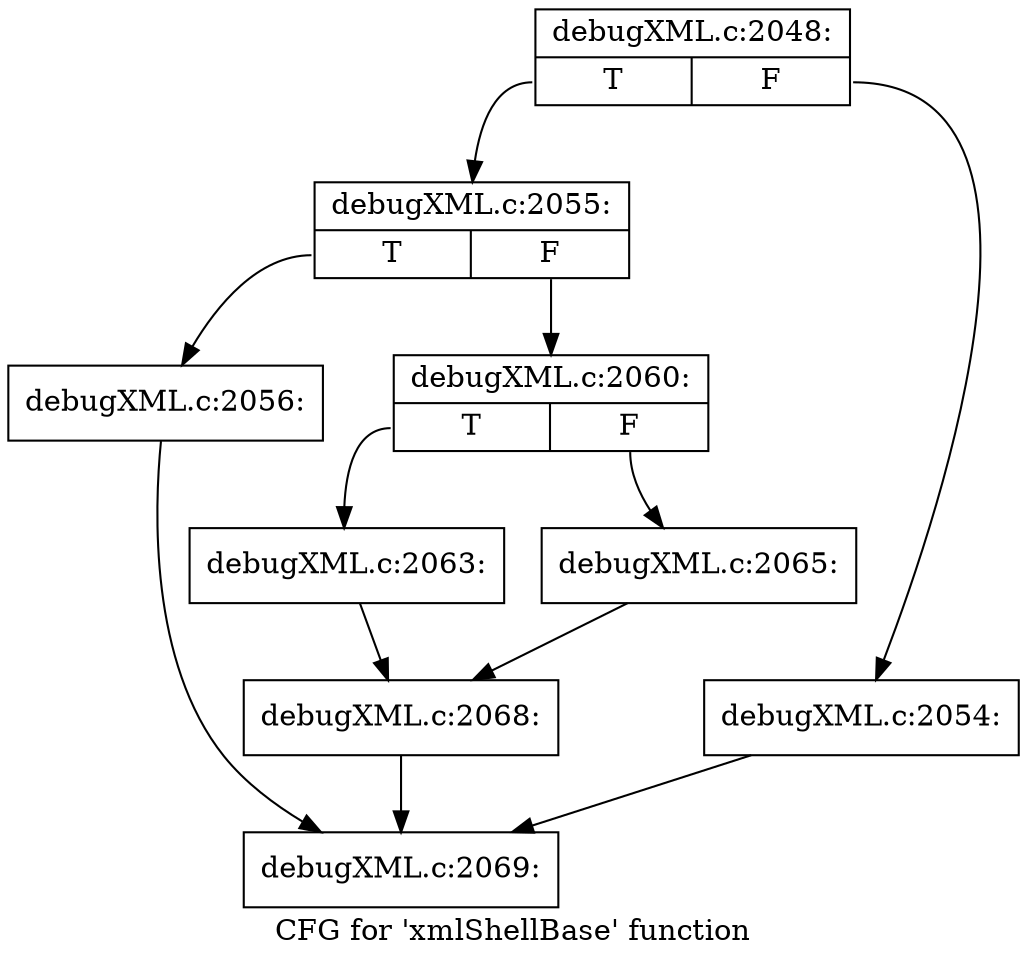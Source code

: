 digraph "CFG for 'xmlShellBase' function" {
	label="CFG for 'xmlShellBase' function";

	Node0x563aec5faeb0 [shape=record,label="{debugXML.c:2048:|{<s0>T|<s1>F}}"];
	Node0x563aec5faeb0:s0 -> Node0x563aec5fc540;
	Node0x563aec5faeb0:s1 -> Node0x563aec5fc4f0;
	Node0x563aec5fc4f0 [shape=record,label="{debugXML.c:2054:}"];
	Node0x563aec5fc4f0 -> Node0x563aec5f5e60;
	Node0x563aec5fc540 [shape=record,label="{debugXML.c:2055:|{<s0>T|<s1>F}}"];
	Node0x563aec5fc540:s0 -> Node0x563aec5fc940;
	Node0x563aec5fc540:s1 -> Node0x563aec5fc990;
	Node0x563aec5fc940 [shape=record,label="{debugXML.c:2056:}"];
	Node0x563aec5fc940 -> Node0x563aec5f5e60;
	Node0x563aec5fc990 [shape=record,label="{debugXML.c:2060:|{<s0>T|<s1>F}}"];
	Node0x563aec5fc990:s0 -> Node0x563aec5fdb60;
	Node0x563aec5fc990:s1 -> Node0x563aec5fdc00;
	Node0x563aec5fdb60 [shape=record,label="{debugXML.c:2063:}"];
	Node0x563aec5fdb60 -> Node0x563aec5fdbb0;
	Node0x563aec5fdc00 [shape=record,label="{debugXML.c:2065:}"];
	Node0x563aec5fdc00 -> Node0x563aec5fdbb0;
	Node0x563aec5fdbb0 [shape=record,label="{debugXML.c:2068:}"];
	Node0x563aec5fdbb0 -> Node0x563aec5f5e60;
	Node0x563aec5f5e60 [shape=record,label="{debugXML.c:2069:}"];
}
